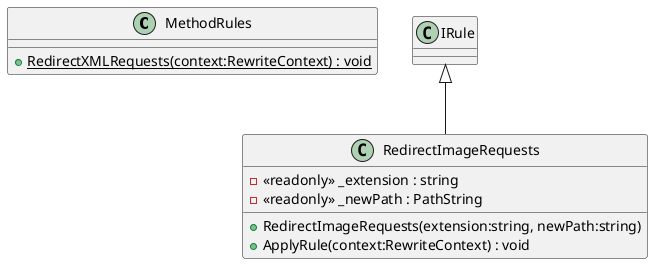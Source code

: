 @startuml
class MethodRules {
    + {static} RedirectXMLRequests(context:RewriteContext) : void
}
class RedirectImageRequests {
    - <<readonly>> _extension : string
    - <<readonly>> _newPath : PathString
    + RedirectImageRequests(extension:string, newPath:string)
    + ApplyRule(context:RewriteContext) : void
}
IRule <|-- RedirectImageRequests
@enduml
